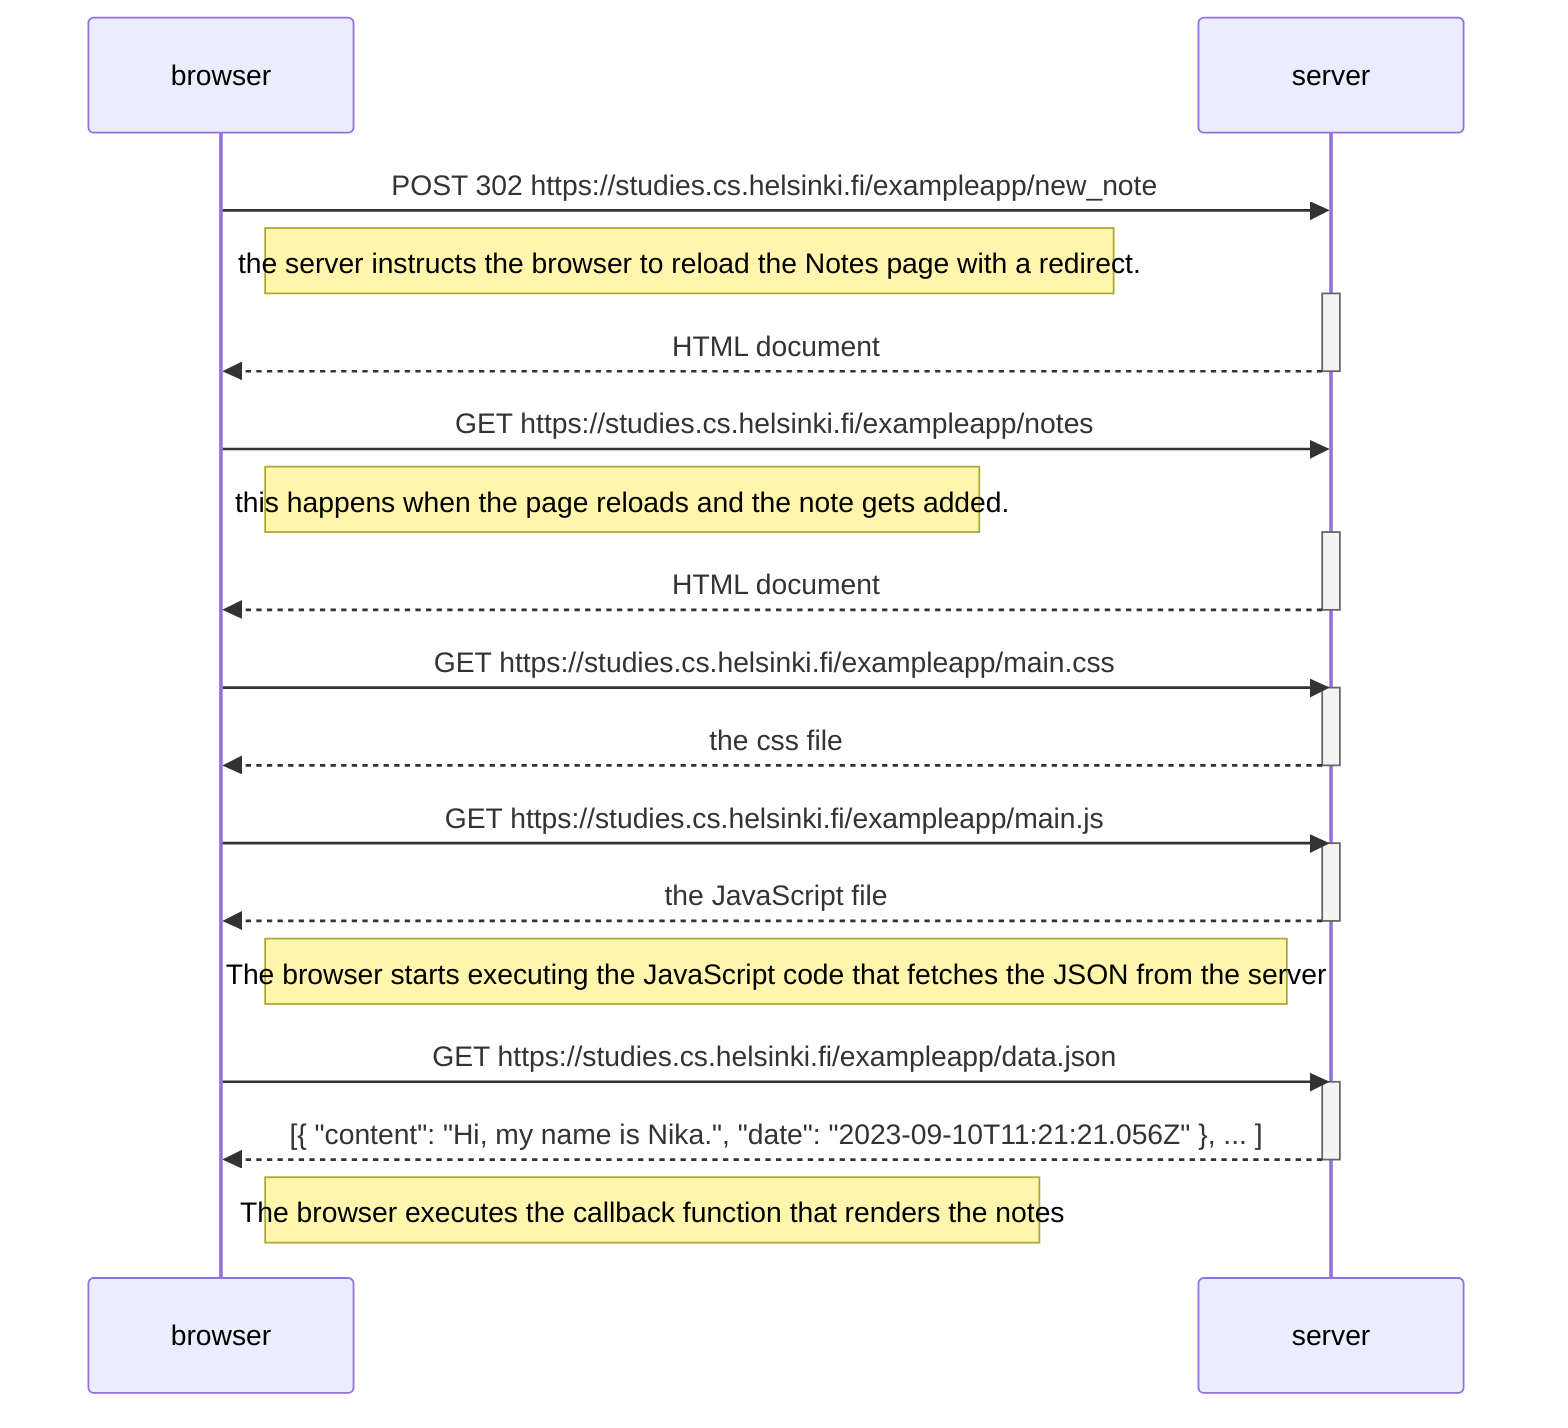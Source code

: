 sequenceDiagram
    participant browser
    participant server

    browser->>server: POST 302 https://studies.cs.helsinki.fi/exampleapp/new_note 
               Note right of browser:  the server instructs the browser to reload the Notes page with a redirect.
    activate server
    server-->>browser: HTML document
    deactivate server

    browser->>server: GET https://studies.cs.helsinki.fi/exampleapp/notes
                 Note right of browser: this happens when the page reloads and the note gets added.
    activate server
    server-->>browser: HTML document
    deactivate server


    browser->>server: GET https://studies.cs.helsinki.fi/exampleapp/main.css
    activate server
    server-->>browser: the css file
    deactivate server

    browser->>server: GET https://studies.cs.helsinki.fi/exampleapp/main.js
    activate server
    server-->>browser: the JavaScript file
    deactivate server

    Note right of browser: The browser starts executing the JavaScript code that fetches the JSON from the server

    browser->>server: GET https://studies.cs.helsinki.fi/exampleapp/data.json
    activate server
    server-->>browser: [{ "content": "Hi, my name is Nika.", "date": "2023-09-10T11:21:21.056Z" }, ... ]
    deactivate server

    Note right of browser: The browser executes the callback function that renders the notes